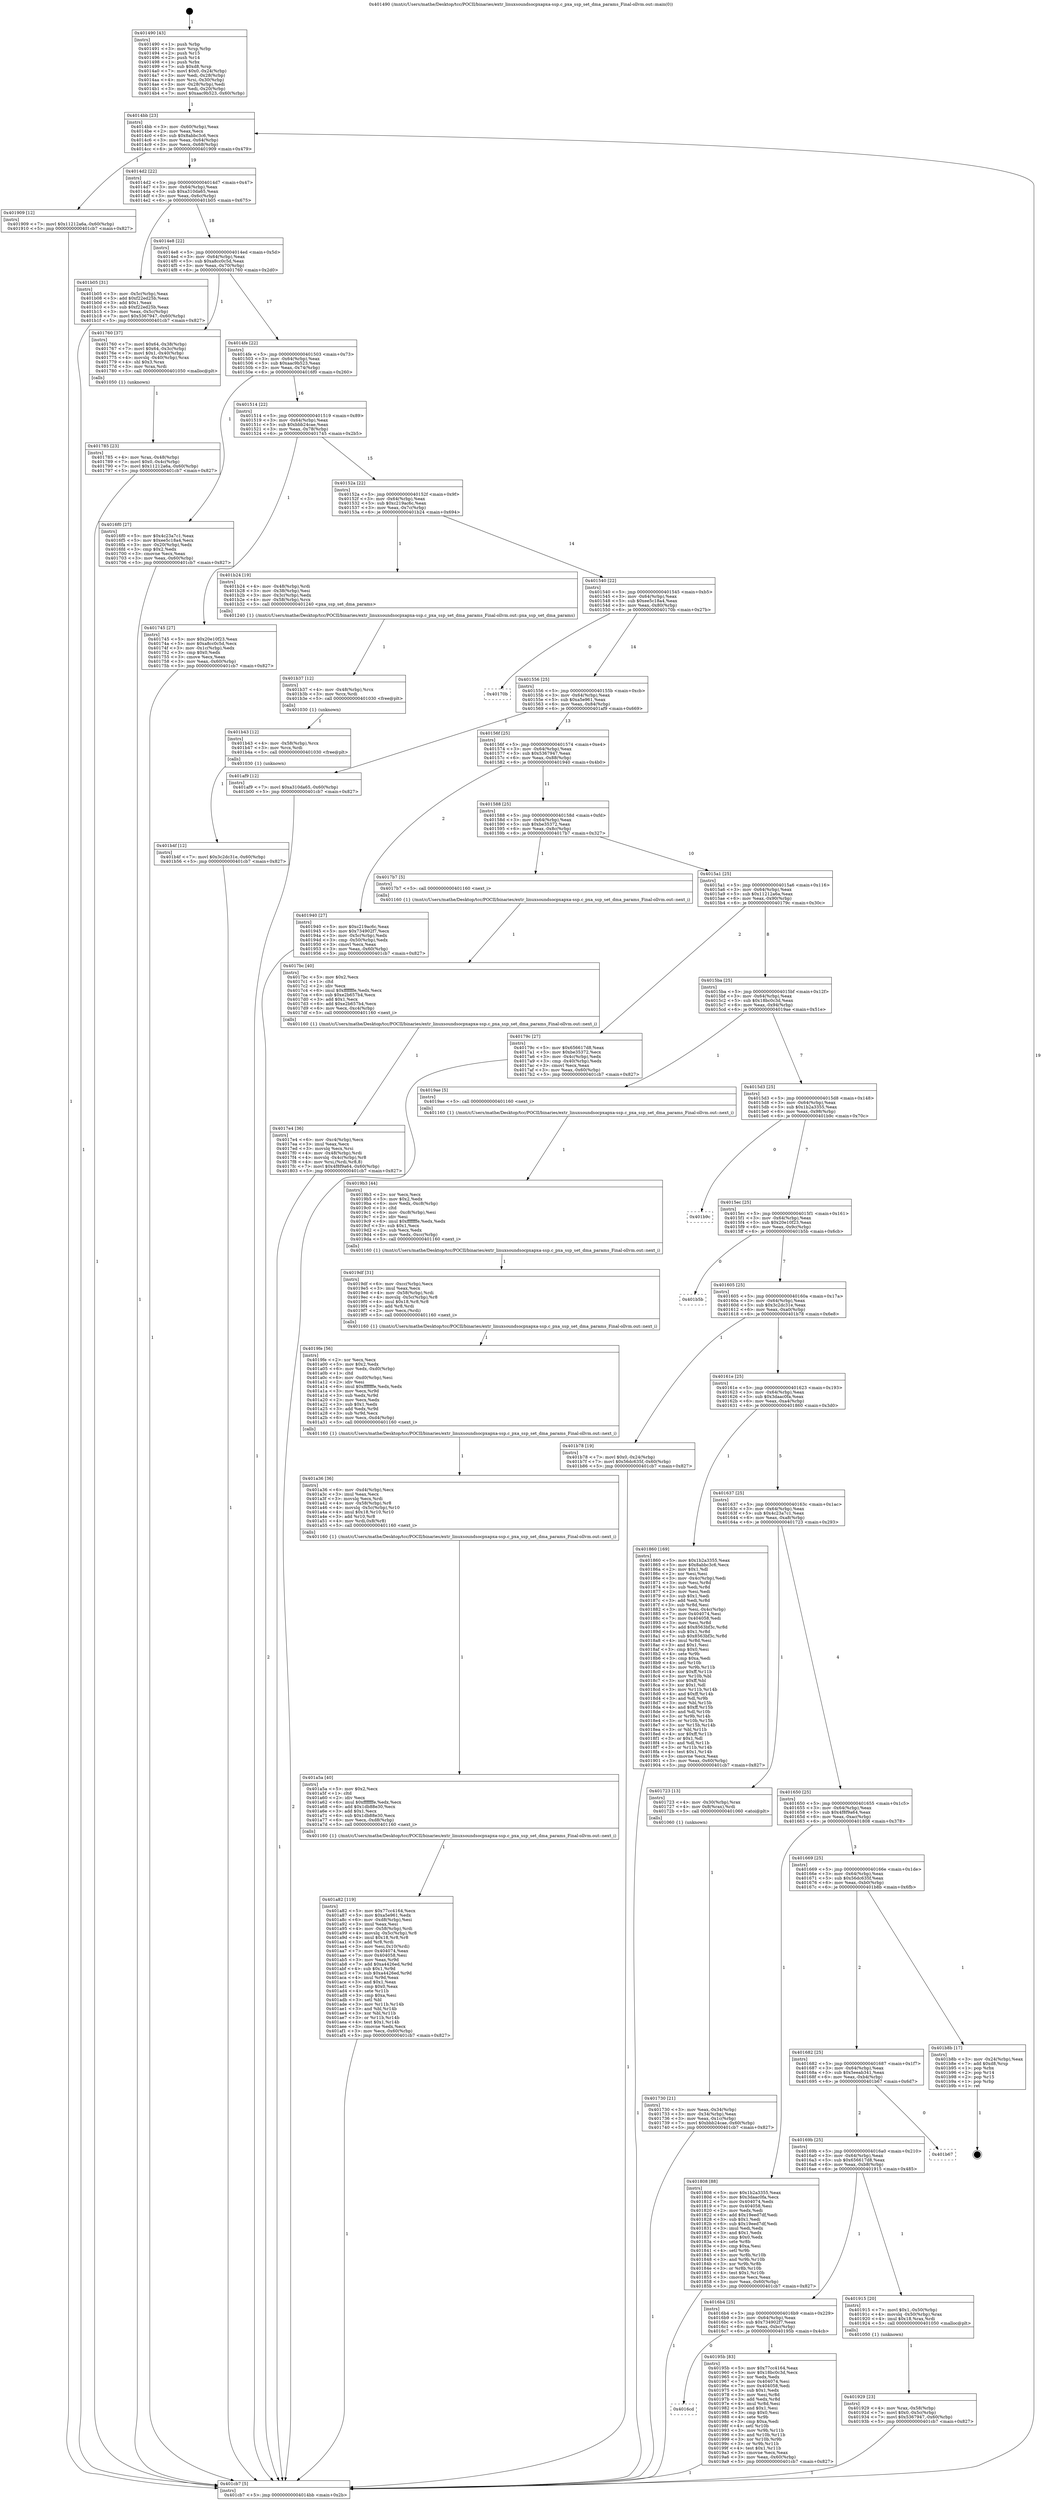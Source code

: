 digraph "0x401490" {
  label = "0x401490 (/mnt/c/Users/mathe/Desktop/tcc/POCII/binaries/extr_linuxsoundsocpxapxa-ssp.c_pxa_ssp_set_dma_params_Final-ollvm.out::main(0))"
  labelloc = "t"
  node[shape=record]

  Entry [label="",width=0.3,height=0.3,shape=circle,fillcolor=black,style=filled]
  "0x4014bb" [label="{
     0x4014bb [23]\l
     | [instrs]\l
     &nbsp;&nbsp;0x4014bb \<+3\>: mov -0x60(%rbp),%eax\l
     &nbsp;&nbsp;0x4014be \<+2\>: mov %eax,%ecx\l
     &nbsp;&nbsp;0x4014c0 \<+6\>: sub $0x8abbc3c6,%ecx\l
     &nbsp;&nbsp;0x4014c6 \<+3\>: mov %eax,-0x64(%rbp)\l
     &nbsp;&nbsp;0x4014c9 \<+3\>: mov %ecx,-0x68(%rbp)\l
     &nbsp;&nbsp;0x4014cc \<+6\>: je 0000000000401909 \<main+0x479\>\l
  }"]
  "0x401909" [label="{
     0x401909 [12]\l
     | [instrs]\l
     &nbsp;&nbsp;0x401909 \<+7\>: movl $0x11212a6a,-0x60(%rbp)\l
     &nbsp;&nbsp;0x401910 \<+5\>: jmp 0000000000401cb7 \<main+0x827\>\l
  }"]
  "0x4014d2" [label="{
     0x4014d2 [22]\l
     | [instrs]\l
     &nbsp;&nbsp;0x4014d2 \<+5\>: jmp 00000000004014d7 \<main+0x47\>\l
     &nbsp;&nbsp;0x4014d7 \<+3\>: mov -0x64(%rbp),%eax\l
     &nbsp;&nbsp;0x4014da \<+5\>: sub $0xa310da65,%eax\l
     &nbsp;&nbsp;0x4014df \<+3\>: mov %eax,-0x6c(%rbp)\l
     &nbsp;&nbsp;0x4014e2 \<+6\>: je 0000000000401b05 \<main+0x675\>\l
  }"]
  Exit [label="",width=0.3,height=0.3,shape=circle,fillcolor=black,style=filled,peripheries=2]
  "0x401b05" [label="{
     0x401b05 [31]\l
     | [instrs]\l
     &nbsp;&nbsp;0x401b05 \<+3\>: mov -0x5c(%rbp),%eax\l
     &nbsp;&nbsp;0x401b08 \<+5\>: add $0xf22ed25b,%eax\l
     &nbsp;&nbsp;0x401b0d \<+3\>: add $0x1,%eax\l
     &nbsp;&nbsp;0x401b10 \<+5\>: sub $0xf22ed25b,%eax\l
     &nbsp;&nbsp;0x401b15 \<+3\>: mov %eax,-0x5c(%rbp)\l
     &nbsp;&nbsp;0x401b18 \<+7\>: movl $0x5367947,-0x60(%rbp)\l
     &nbsp;&nbsp;0x401b1f \<+5\>: jmp 0000000000401cb7 \<main+0x827\>\l
  }"]
  "0x4014e8" [label="{
     0x4014e8 [22]\l
     | [instrs]\l
     &nbsp;&nbsp;0x4014e8 \<+5\>: jmp 00000000004014ed \<main+0x5d\>\l
     &nbsp;&nbsp;0x4014ed \<+3\>: mov -0x64(%rbp),%eax\l
     &nbsp;&nbsp;0x4014f0 \<+5\>: sub $0xa8cc0c5d,%eax\l
     &nbsp;&nbsp;0x4014f5 \<+3\>: mov %eax,-0x70(%rbp)\l
     &nbsp;&nbsp;0x4014f8 \<+6\>: je 0000000000401760 \<main+0x2d0\>\l
  }"]
  "0x401b4f" [label="{
     0x401b4f [12]\l
     | [instrs]\l
     &nbsp;&nbsp;0x401b4f \<+7\>: movl $0x3c2dc31e,-0x60(%rbp)\l
     &nbsp;&nbsp;0x401b56 \<+5\>: jmp 0000000000401cb7 \<main+0x827\>\l
  }"]
  "0x401760" [label="{
     0x401760 [37]\l
     | [instrs]\l
     &nbsp;&nbsp;0x401760 \<+7\>: movl $0x64,-0x38(%rbp)\l
     &nbsp;&nbsp;0x401767 \<+7\>: movl $0x64,-0x3c(%rbp)\l
     &nbsp;&nbsp;0x40176e \<+7\>: movl $0x1,-0x40(%rbp)\l
     &nbsp;&nbsp;0x401775 \<+4\>: movslq -0x40(%rbp),%rax\l
     &nbsp;&nbsp;0x401779 \<+4\>: shl $0x3,%rax\l
     &nbsp;&nbsp;0x40177d \<+3\>: mov %rax,%rdi\l
     &nbsp;&nbsp;0x401780 \<+5\>: call 0000000000401050 \<malloc@plt\>\l
     | [calls]\l
     &nbsp;&nbsp;0x401050 \{1\} (unknown)\l
  }"]
  "0x4014fe" [label="{
     0x4014fe [22]\l
     | [instrs]\l
     &nbsp;&nbsp;0x4014fe \<+5\>: jmp 0000000000401503 \<main+0x73\>\l
     &nbsp;&nbsp;0x401503 \<+3\>: mov -0x64(%rbp),%eax\l
     &nbsp;&nbsp;0x401506 \<+5\>: sub $0xaac9b523,%eax\l
     &nbsp;&nbsp;0x40150b \<+3\>: mov %eax,-0x74(%rbp)\l
     &nbsp;&nbsp;0x40150e \<+6\>: je 00000000004016f0 \<main+0x260\>\l
  }"]
  "0x401b43" [label="{
     0x401b43 [12]\l
     | [instrs]\l
     &nbsp;&nbsp;0x401b43 \<+4\>: mov -0x58(%rbp),%rcx\l
     &nbsp;&nbsp;0x401b47 \<+3\>: mov %rcx,%rdi\l
     &nbsp;&nbsp;0x401b4a \<+5\>: call 0000000000401030 \<free@plt\>\l
     | [calls]\l
     &nbsp;&nbsp;0x401030 \{1\} (unknown)\l
  }"]
  "0x4016f0" [label="{
     0x4016f0 [27]\l
     | [instrs]\l
     &nbsp;&nbsp;0x4016f0 \<+5\>: mov $0x4c23a7c1,%eax\l
     &nbsp;&nbsp;0x4016f5 \<+5\>: mov $0xee5c18a4,%ecx\l
     &nbsp;&nbsp;0x4016fa \<+3\>: mov -0x20(%rbp),%edx\l
     &nbsp;&nbsp;0x4016fd \<+3\>: cmp $0x2,%edx\l
     &nbsp;&nbsp;0x401700 \<+3\>: cmovne %ecx,%eax\l
     &nbsp;&nbsp;0x401703 \<+3\>: mov %eax,-0x60(%rbp)\l
     &nbsp;&nbsp;0x401706 \<+5\>: jmp 0000000000401cb7 \<main+0x827\>\l
  }"]
  "0x401514" [label="{
     0x401514 [22]\l
     | [instrs]\l
     &nbsp;&nbsp;0x401514 \<+5\>: jmp 0000000000401519 \<main+0x89\>\l
     &nbsp;&nbsp;0x401519 \<+3\>: mov -0x64(%rbp),%eax\l
     &nbsp;&nbsp;0x40151c \<+5\>: sub $0xbbb24cae,%eax\l
     &nbsp;&nbsp;0x401521 \<+3\>: mov %eax,-0x78(%rbp)\l
     &nbsp;&nbsp;0x401524 \<+6\>: je 0000000000401745 \<main+0x2b5\>\l
  }"]
  "0x401cb7" [label="{
     0x401cb7 [5]\l
     | [instrs]\l
     &nbsp;&nbsp;0x401cb7 \<+5\>: jmp 00000000004014bb \<main+0x2b\>\l
  }"]
  "0x401490" [label="{
     0x401490 [43]\l
     | [instrs]\l
     &nbsp;&nbsp;0x401490 \<+1\>: push %rbp\l
     &nbsp;&nbsp;0x401491 \<+3\>: mov %rsp,%rbp\l
     &nbsp;&nbsp;0x401494 \<+2\>: push %r15\l
     &nbsp;&nbsp;0x401496 \<+2\>: push %r14\l
     &nbsp;&nbsp;0x401498 \<+1\>: push %rbx\l
     &nbsp;&nbsp;0x401499 \<+7\>: sub $0xd8,%rsp\l
     &nbsp;&nbsp;0x4014a0 \<+7\>: movl $0x0,-0x24(%rbp)\l
     &nbsp;&nbsp;0x4014a7 \<+3\>: mov %edi,-0x28(%rbp)\l
     &nbsp;&nbsp;0x4014aa \<+4\>: mov %rsi,-0x30(%rbp)\l
     &nbsp;&nbsp;0x4014ae \<+3\>: mov -0x28(%rbp),%edi\l
     &nbsp;&nbsp;0x4014b1 \<+3\>: mov %edi,-0x20(%rbp)\l
     &nbsp;&nbsp;0x4014b4 \<+7\>: movl $0xaac9b523,-0x60(%rbp)\l
  }"]
  "0x401b37" [label="{
     0x401b37 [12]\l
     | [instrs]\l
     &nbsp;&nbsp;0x401b37 \<+4\>: mov -0x48(%rbp),%rcx\l
     &nbsp;&nbsp;0x401b3b \<+3\>: mov %rcx,%rdi\l
     &nbsp;&nbsp;0x401b3e \<+5\>: call 0000000000401030 \<free@plt\>\l
     | [calls]\l
     &nbsp;&nbsp;0x401030 \{1\} (unknown)\l
  }"]
  "0x401745" [label="{
     0x401745 [27]\l
     | [instrs]\l
     &nbsp;&nbsp;0x401745 \<+5\>: mov $0x20e10f23,%eax\l
     &nbsp;&nbsp;0x40174a \<+5\>: mov $0xa8cc0c5d,%ecx\l
     &nbsp;&nbsp;0x40174f \<+3\>: mov -0x1c(%rbp),%edx\l
     &nbsp;&nbsp;0x401752 \<+3\>: cmp $0x0,%edx\l
     &nbsp;&nbsp;0x401755 \<+3\>: cmove %ecx,%eax\l
     &nbsp;&nbsp;0x401758 \<+3\>: mov %eax,-0x60(%rbp)\l
     &nbsp;&nbsp;0x40175b \<+5\>: jmp 0000000000401cb7 \<main+0x827\>\l
  }"]
  "0x40152a" [label="{
     0x40152a [22]\l
     | [instrs]\l
     &nbsp;&nbsp;0x40152a \<+5\>: jmp 000000000040152f \<main+0x9f\>\l
     &nbsp;&nbsp;0x40152f \<+3\>: mov -0x64(%rbp),%eax\l
     &nbsp;&nbsp;0x401532 \<+5\>: sub $0xc219ac6c,%eax\l
     &nbsp;&nbsp;0x401537 \<+3\>: mov %eax,-0x7c(%rbp)\l
     &nbsp;&nbsp;0x40153a \<+6\>: je 0000000000401b24 \<main+0x694\>\l
  }"]
  "0x401a82" [label="{
     0x401a82 [119]\l
     | [instrs]\l
     &nbsp;&nbsp;0x401a82 \<+5\>: mov $0x77cc4164,%ecx\l
     &nbsp;&nbsp;0x401a87 \<+5\>: mov $0xa5e961,%edx\l
     &nbsp;&nbsp;0x401a8c \<+6\>: mov -0xd8(%rbp),%esi\l
     &nbsp;&nbsp;0x401a92 \<+3\>: imul %eax,%esi\l
     &nbsp;&nbsp;0x401a95 \<+4\>: mov -0x58(%rbp),%rdi\l
     &nbsp;&nbsp;0x401a99 \<+4\>: movslq -0x5c(%rbp),%r8\l
     &nbsp;&nbsp;0x401a9d \<+4\>: imul $0x18,%r8,%r8\l
     &nbsp;&nbsp;0x401aa1 \<+3\>: add %r8,%rdi\l
     &nbsp;&nbsp;0x401aa4 \<+3\>: mov %esi,0x10(%rdi)\l
     &nbsp;&nbsp;0x401aa7 \<+7\>: mov 0x404074,%eax\l
     &nbsp;&nbsp;0x401aae \<+7\>: mov 0x404058,%esi\l
     &nbsp;&nbsp;0x401ab5 \<+3\>: mov %eax,%r9d\l
     &nbsp;&nbsp;0x401ab8 \<+7\>: add $0xa4426ed,%r9d\l
     &nbsp;&nbsp;0x401abf \<+4\>: sub $0x1,%r9d\l
     &nbsp;&nbsp;0x401ac3 \<+7\>: sub $0xa4426ed,%r9d\l
     &nbsp;&nbsp;0x401aca \<+4\>: imul %r9d,%eax\l
     &nbsp;&nbsp;0x401ace \<+3\>: and $0x1,%eax\l
     &nbsp;&nbsp;0x401ad1 \<+3\>: cmp $0x0,%eax\l
     &nbsp;&nbsp;0x401ad4 \<+4\>: sete %r11b\l
     &nbsp;&nbsp;0x401ad8 \<+3\>: cmp $0xa,%esi\l
     &nbsp;&nbsp;0x401adb \<+3\>: setl %bl\l
     &nbsp;&nbsp;0x401ade \<+3\>: mov %r11b,%r14b\l
     &nbsp;&nbsp;0x401ae1 \<+3\>: and %bl,%r14b\l
     &nbsp;&nbsp;0x401ae4 \<+3\>: xor %bl,%r11b\l
     &nbsp;&nbsp;0x401ae7 \<+3\>: or %r11b,%r14b\l
     &nbsp;&nbsp;0x401aea \<+4\>: test $0x1,%r14b\l
     &nbsp;&nbsp;0x401aee \<+3\>: cmovne %edx,%ecx\l
     &nbsp;&nbsp;0x401af1 \<+3\>: mov %ecx,-0x60(%rbp)\l
     &nbsp;&nbsp;0x401af4 \<+5\>: jmp 0000000000401cb7 \<main+0x827\>\l
  }"]
  "0x401b24" [label="{
     0x401b24 [19]\l
     | [instrs]\l
     &nbsp;&nbsp;0x401b24 \<+4\>: mov -0x48(%rbp),%rdi\l
     &nbsp;&nbsp;0x401b28 \<+3\>: mov -0x38(%rbp),%esi\l
     &nbsp;&nbsp;0x401b2b \<+3\>: mov -0x3c(%rbp),%edx\l
     &nbsp;&nbsp;0x401b2e \<+4\>: mov -0x58(%rbp),%rcx\l
     &nbsp;&nbsp;0x401b32 \<+5\>: call 0000000000401240 \<pxa_ssp_set_dma_params\>\l
     | [calls]\l
     &nbsp;&nbsp;0x401240 \{1\} (/mnt/c/Users/mathe/Desktop/tcc/POCII/binaries/extr_linuxsoundsocpxapxa-ssp.c_pxa_ssp_set_dma_params_Final-ollvm.out::pxa_ssp_set_dma_params)\l
  }"]
  "0x401540" [label="{
     0x401540 [22]\l
     | [instrs]\l
     &nbsp;&nbsp;0x401540 \<+5\>: jmp 0000000000401545 \<main+0xb5\>\l
     &nbsp;&nbsp;0x401545 \<+3\>: mov -0x64(%rbp),%eax\l
     &nbsp;&nbsp;0x401548 \<+5\>: sub $0xee5c18a4,%eax\l
     &nbsp;&nbsp;0x40154d \<+3\>: mov %eax,-0x80(%rbp)\l
     &nbsp;&nbsp;0x401550 \<+6\>: je 000000000040170b \<main+0x27b\>\l
  }"]
  "0x401a5a" [label="{
     0x401a5a [40]\l
     | [instrs]\l
     &nbsp;&nbsp;0x401a5a \<+5\>: mov $0x2,%ecx\l
     &nbsp;&nbsp;0x401a5f \<+1\>: cltd\l
     &nbsp;&nbsp;0x401a60 \<+2\>: idiv %ecx\l
     &nbsp;&nbsp;0x401a62 \<+6\>: imul $0xfffffffe,%edx,%ecx\l
     &nbsp;&nbsp;0x401a68 \<+6\>: add $0x1db88e30,%ecx\l
     &nbsp;&nbsp;0x401a6e \<+3\>: add $0x1,%ecx\l
     &nbsp;&nbsp;0x401a71 \<+6\>: sub $0x1db88e30,%ecx\l
     &nbsp;&nbsp;0x401a77 \<+6\>: mov %ecx,-0xd8(%rbp)\l
     &nbsp;&nbsp;0x401a7d \<+5\>: call 0000000000401160 \<next_i\>\l
     | [calls]\l
     &nbsp;&nbsp;0x401160 \{1\} (/mnt/c/Users/mathe/Desktop/tcc/POCII/binaries/extr_linuxsoundsocpxapxa-ssp.c_pxa_ssp_set_dma_params_Final-ollvm.out::next_i)\l
  }"]
  "0x40170b" [label="{
     0x40170b\l
  }", style=dashed]
  "0x401556" [label="{
     0x401556 [25]\l
     | [instrs]\l
     &nbsp;&nbsp;0x401556 \<+5\>: jmp 000000000040155b \<main+0xcb\>\l
     &nbsp;&nbsp;0x40155b \<+3\>: mov -0x64(%rbp),%eax\l
     &nbsp;&nbsp;0x40155e \<+5\>: sub $0xa5e961,%eax\l
     &nbsp;&nbsp;0x401563 \<+6\>: mov %eax,-0x84(%rbp)\l
     &nbsp;&nbsp;0x401569 \<+6\>: je 0000000000401af9 \<main+0x669\>\l
  }"]
  "0x401a36" [label="{
     0x401a36 [36]\l
     | [instrs]\l
     &nbsp;&nbsp;0x401a36 \<+6\>: mov -0xd4(%rbp),%ecx\l
     &nbsp;&nbsp;0x401a3c \<+3\>: imul %eax,%ecx\l
     &nbsp;&nbsp;0x401a3f \<+3\>: movslq %ecx,%rdi\l
     &nbsp;&nbsp;0x401a42 \<+4\>: mov -0x58(%rbp),%r8\l
     &nbsp;&nbsp;0x401a46 \<+4\>: movslq -0x5c(%rbp),%r10\l
     &nbsp;&nbsp;0x401a4a \<+4\>: imul $0x18,%r10,%r10\l
     &nbsp;&nbsp;0x401a4e \<+3\>: add %r10,%r8\l
     &nbsp;&nbsp;0x401a51 \<+4\>: mov %rdi,0x8(%r8)\l
     &nbsp;&nbsp;0x401a55 \<+5\>: call 0000000000401160 \<next_i\>\l
     | [calls]\l
     &nbsp;&nbsp;0x401160 \{1\} (/mnt/c/Users/mathe/Desktop/tcc/POCII/binaries/extr_linuxsoundsocpxapxa-ssp.c_pxa_ssp_set_dma_params_Final-ollvm.out::next_i)\l
  }"]
  "0x401af9" [label="{
     0x401af9 [12]\l
     | [instrs]\l
     &nbsp;&nbsp;0x401af9 \<+7\>: movl $0xa310da65,-0x60(%rbp)\l
     &nbsp;&nbsp;0x401b00 \<+5\>: jmp 0000000000401cb7 \<main+0x827\>\l
  }"]
  "0x40156f" [label="{
     0x40156f [25]\l
     | [instrs]\l
     &nbsp;&nbsp;0x40156f \<+5\>: jmp 0000000000401574 \<main+0xe4\>\l
     &nbsp;&nbsp;0x401574 \<+3\>: mov -0x64(%rbp),%eax\l
     &nbsp;&nbsp;0x401577 \<+5\>: sub $0x5367947,%eax\l
     &nbsp;&nbsp;0x40157c \<+6\>: mov %eax,-0x88(%rbp)\l
     &nbsp;&nbsp;0x401582 \<+6\>: je 0000000000401940 \<main+0x4b0\>\l
  }"]
  "0x4019fe" [label="{
     0x4019fe [56]\l
     | [instrs]\l
     &nbsp;&nbsp;0x4019fe \<+2\>: xor %ecx,%ecx\l
     &nbsp;&nbsp;0x401a00 \<+5\>: mov $0x2,%edx\l
     &nbsp;&nbsp;0x401a05 \<+6\>: mov %edx,-0xd0(%rbp)\l
     &nbsp;&nbsp;0x401a0b \<+1\>: cltd\l
     &nbsp;&nbsp;0x401a0c \<+6\>: mov -0xd0(%rbp),%esi\l
     &nbsp;&nbsp;0x401a12 \<+2\>: idiv %esi\l
     &nbsp;&nbsp;0x401a14 \<+6\>: imul $0xfffffffe,%edx,%edx\l
     &nbsp;&nbsp;0x401a1a \<+3\>: mov %ecx,%r9d\l
     &nbsp;&nbsp;0x401a1d \<+3\>: sub %edx,%r9d\l
     &nbsp;&nbsp;0x401a20 \<+2\>: mov %ecx,%edx\l
     &nbsp;&nbsp;0x401a22 \<+3\>: sub $0x1,%edx\l
     &nbsp;&nbsp;0x401a25 \<+3\>: add %edx,%r9d\l
     &nbsp;&nbsp;0x401a28 \<+3\>: sub %r9d,%ecx\l
     &nbsp;&nbsp;0x401a2b \<+6\>: mov %ecx,-0xd4(%rbp)\l
     &nbsp;&nbsp;0x401a31 \<+5\>: call 0000000000401160 \<next_i\>\l
     | [calls]\l
     &nbsp;&nbsp;0x401160 \{1\} (/mnt/c/Users/mathe/Desktop/tcc/POCII/binaries/extr_linuxsoundsocpxapxa-ssp.c_pxa_ssp_set_dma_params_Final-ollvm.out::next_i)\l
  }"]
  "0x401940" [label="{
     0x401940 [27]\l
     | [instrs]\l
     &nbsp;&nbsp;0x401940 \<+5\>: mov $0xc219ac6c,%eax\l
     &nbsp;&nbsp;0x401945 \<+5\>: mov $0x734902f7,%ecx\l
     &nbsp;&nbsp;0x40194a \<+3\>: mov -0x5c(%rbp),%edx\l
     &nbsp;&nbsp;0x40194d \<+3\>: cmp -0x50(%rbp),%edx\l
     &nbsp;&nbsp;0x401950 \<+3\>: cmovl %ecx,%eax\l
     &nbsp;&nbsp;0x401953 \<+3\>: mov %eax,-0x60(%rbp)\l
     &nbsp;&nbsp;0x401956 \<+5\>: jmp 0000000000401cb7 \<main+0x827\>\l
  }"]
  "0x401588" [label="{
     0x401588 [25]\l
     | [instrs]\l
     &nbsp;&nbsp;0x401588 \<+5\>: jmp 000000000040158d \<main+0xfd\>\l
     &nbsp;&nbsp;0x40158d \<+3\>: mov -0x64(%rbp),%eax\l
     &nbsp;&nbsp;0x401590 \<+5\>: sub $0xbe35372,%eax\l
     &nbsp;&nbsp;0x401595 \<+6\>: mov %eax,-0x8c(%rbp)\l
     &nbsp;&nbsp;0x40159b \<+6\>: je 00000000004017b7 \<main+0x327\>\l
  }"]
  "0x4019df" [label="{
     0x4019df [31]\l
     | [instrs]\l
     &nbsp;&nbsp;0x4019df \<+6\>: mov -0xcc(%rbp),%ecx\l
     &nbsp;&nbsp;0x4019e5 \<+3\>: imul %eax,%ecx\l
     &nbsp;&nbsp;0x4019e8 \<+4\>: mov -0x58(%rbp),%rdi\l
     &nbsp;&nbsp;0x4019ec \<+4\>: movslq -0x5c(%rbp),%r8\l
     &nbsp;&nbsp;0x4019f0 \<+4\>: imul $0x18,%r8,%r8\l
     &nbsp;&nbsp;0x4019f4 \<+3\>: add %r8,%rdi\l
     &nbsp;&nbsp;0x4019f7 \<+2\>: mov %ecx,(%rdi)\l
     &nbsp;&nbsp;0x4019f9 \<+5\>: call 0000000000401160 \<next_i\>\l
     | [calls]\l
     &nbsp;&nbsp;0x401160 \{1\} (/mnt/c/Users/mathe/Desktop/tcc/POCII/binaries/extr_linuxsoundsocpxapxa-ssp.c_pxa_ssp_set_dma_params_Final-ollvm.out::next_i)\l
  }"]
  "0x4017b7" [label="{
     0x4017b7 [5]\l
     | [instrs]\l
     &nbsp;&nbsp;0x4017b7 \<+5\>: call 0000000000401160 \<next_i\>\l
     | [calls]\l
     &nbsp;&nbsp;0x401160 \{1\} (/mnt/c/Users/mathe/Desktop/tcc/POCII/binaries/extr_linuxsoundsocpxapxa-ssp.c_pxa_ssp_set_dma_params_Final-ollvm.out::next_i)\l
  }"]
  "0x4015a1" [label="{
     0x4015a1 [25]\l
     | [instrs]\l
     &nbsp;&nbsp;0x4015a1 \<+5\>: jmp 00000000004015a6 \<main+0x116\>\l
     &nbsp;&nbsp;0x4015a6 \<+3\>: mov -0x64(%rbp),%eax\l
     &nbsp;&nbsp;0x4015a9 \<+5\>: sub $0x11212a6a,%eax\l
     &nbsp;&nbsp;0x4015ae \<+6\>: mov %eax,-0x90(%rbp)\l
     &nbsp;&nbsp;0x4015b4 \<+6\>: je 000000000040179c \<main+0x30c\>\l
  }"]
  "0x4019b3" [label="{
     0x4019b3 [44]\l
     | [instrs]\l
     &nbsp;&nbsp;0x4019b3 \<+2\>: xor %ecx,%ecx\l
     &nbsp;&nbsp;0x4019b5 \<+5\>: mov $0x2,%edx\l
     &nbsp;&nbsp;0x4019ba \<+6\>: mov %edx,-0xc8(%rbp)\l
     &nbsp;&nbsp;0x4019c0 \<+1\>: cltd\l
     &nbsp;&nbsp;0x4019c1 \<+6\>: mov -0xc8(%rbp),%esi\l
     &nbsp;&nbsp;0x4019c7 \<+2\>: idiv %esi\l
     &nbsp;&nbsp;0x4019c9 \<+6\>: imul $0xfffffffe,%edx,%edx\l
     &nbsp;&nbsp;0x4019cf \<+3\>: sub $0x1,%ecx\l
     &nbsp;&nbsp;0x4019d2 \<+2\>: sub %ecx,%edx\l
     &nbsp;&nbsp;0x4019d4 \<+6\>: mov %edx,-0xcc(%rbp)\l
     &nbsp;&nbsp;0x4019da \<+5\>: call 0000000000401160 \<next_i\>\l
     | [calls]\l
     &nbsp;&nbsp;0x401160 \{1\} (/mnt/c/Users/mathe/Desktop/tcc/POCII/binaries/extr_linuxsoundsocpxapxa-ssp.c_pxa_ssp_set_dma_params_Final-ollvm.out::next_i)\l
  }"]
  "0x40179c" [label="{
     0x40179c [27]\l
     | [instrs]\l
     &nbsp;&nbsp;0x40179c \<+5\>: mov $0x656617d8,%eax\l
     &nbsp;&nbsp;0x4017a1 \<+5\>: mov $0xbe35372,%ecx\l
     &nbsp;&nbsp;0x4017a6 \<+3\>: mov -0x4c(%rbp),%edx\l
     &nbsp;&nbsp;0x4017a9 \<+3\>: cmp -0x40(%rbp),%edx\l
     &nbsp;&nbsp;0x4017ac \<+3\>: cmovl %ecx,%eax\l
     &nbsp;&nbsp;0x4017af \<+3\>: mov %eax,-0x60(%rbp)\l
     &nbsp;&nbsp;0x4017b2 \<+5\>: jmp 0000000000401cb7 \<main+0x827\>\l
  }"]
  "0x4015ba" [label="{
     0x4015ba [25]\l
     | [instrs]\l
     &nbsp;&nbsp;0x4015ba \<+5\>: jmp 00000000004015bf \<main+0x12f\>\l
     &nbsp;&nbsp;0x4015bf \<+3\>: mov -0x64(%rbp),%eax\l
     &nbsp;&nbsp;0x4015c2 \<+5\>: sub $0x18bc0c3d,%eax\l
     &nbsp;&nbsp;0x4015c7 \<+6\>: mov %eax,-0x94(%rbp)\l
     &nbsp;&nbsp;0x4015cd \<+6\>: je 00000000004019ae \<main+0x51e\>\l
  }"]
  "0x4016cd" [label="{
     0x4016cd\l
  }", style=dashed]
  "0x4019ae" [label="{
     0x4019ae [5]\l
     | [instrs]\l
     &nbsp;&nbsp;0x4019ae \<+5\>: call 0000000000401160 \<next_i\>\l
     | [calls]\l
     &nbsp;&nbsp;0x401160 \{1\} (/mnt/c/Users/mathe/Desktop/tcc/POCII/binaries/extr_linuxsoundsocpxapxa-ssp.c_pxa_ssp_set_dma_params_Final-ollvm.out::next_i)\l
  }"]
  "0x4015d3" [label="{
     0x4015d3 [25]\l
     | [instrs]\l
     &nbsp;&nbsp;0x4015d3 \<+5\>: jmp 00000000004015d8 \<main+0x148\>\l
     &nbsp;&nbsp;0x4015d8 \<+3\>: mov -0x64(%rbp),%eax\l
     &nbsp;&nbsp;0x4015db \<+5\>: sub $0x1b2a3355,%eax\l
     &nbsp;&nbsp;0x4015e0 \<+6\>: mov %eax,-0x98(%rbp)\l
     &nbsp;&nbsp;0x4015e6 \<+6\>: je 0000000000401b9c \<main+0x70c\>\l
  }"]
  "0x40195b" [label="{
     0x40195b [83]\l
     | [instrs]\l
     &nbsp;&nbsp;0x40195b \<+5\>: mov $0x77cc4164,%eax\l
     &nbsp;&nbsp;0x401960 \<+5\>: mov $0x18bc0c3d,%ecx\l
     &nbsp;&nbsp;0x401965 \<+2\>: xor %edx,%edx\l
     &nbsp;&nbsp;0x401967 \<+7\>: mov 0x404074,%esi\l
     &nbsp;&nbsp;0x40196e \<+7\>: mov 0x404058,%edi\l
     &nbsp;&nbsp;0x401975 \<+3\>: sub $0x1,%edx\l
     &nbsp;&nbsp;0x401978 \<+3\>: mov %esi,%r8d\l
     &nbsp;&nbsp;0x40197b \<+3\>: add %edx,%r8d\l
     &nbsp;&nbsp;0x40197e \<+4\>: imul %r8d,%esi\l
     &nbsp;&nbsp;0x401982 \<+3\>: and $0x1,%esi\l
     &nbsp;&nbsp;0x401985 \<+3\>: cmp $0x0,%esi\l
     &nbsp;&nbsp;0x401988 \<+4\>: sete %r9b\l
     &nbsp;&nbsp;0x40198c \<+3\>: cmp $0xa,%edi\l
     &nbsp;&nbsp;0x40198f \<+4\>: setl %r10b\l
     &nbsp;&nbsp;0x401993 \<+3\>: mov %r9b,%r11b\l
     &nbsp;&nbsp;0x401996 \<+3\>: and %r10b,%r11b\l
     &nbsp;&nbsp;0x401999 \<+3\>: xor %r10b,%r9b\l
     &nbsp;&nbsp;0x40199c \<+3\>: or %r9b,%r11b\l
     &nbsp;&nbsp;0x40199f \<+4\>: test $0x1,%r11b\l
     &nbsp;&nbsp;0x4019a3 \<+3\>: cmovne %ecx,%eax\l
     &nbsp;&nbsp;0x4019a6 \<+3\>: mov %eax,-0x60(%rbp)\l
     &nbsp;&nbsp;0x4019a9 \<+5\>: jmp 0000000000401cb7 \<main+0x827\>\l
  }"]
  "0x401b9c" [label="{
     0x401b9c\l
  }", style=dashed]
  "0x4015ec" [label="{
     0x4015ec [25]\l
     | [instrs]\l
     &nbsp;&nbsp;0x4015ec \<+5\>: jmp 00000000004015f1 \<main+0x161\>\l
     &nbsp;&nbsp;0x4015f1 \<+3\>: mov -0x64(%rbp),%eax\l
     &nbsp;&nbsp;0x4015f4 \<+5\>: sub $0x20e10f23,%eax\l
     &nbsp;&nbsp;0x4015f9 \<+6\>: mov %eax,-0x9c(%rbp)\l
     &nbsp;&nbsp;0x4015ff \<+6\>: je 0000000000401b5b \<main+0x6cb\>\l
  }"]
  "0x401929" [label="{
     0x401929 [23]\l
     | [instrs]\l
     &nbsp;&nbsp;0x401929 \<+4\>: mov %rax,-0x58(%rbp)\l
     &nbsp;&nbsp;0x40192d \<+7\>: movl $0x0,-0x5c(%rbp)\l
     &nbsp;&nbsp;0x401934 \<+7\>: movl $0x5367947,-0x60(%rbp)\l
     &nbsp;&nbsp;0x40193b \<+5\>: jmp 0000000000401cb7 \<main+0x827\>\l
  }"]
  "0x401b5b" [label="{
     0x401b5b\l
  }", style=dashed]
  "0x401605" [label="{
     0x401605 [25]\l
     | [instrs]\l
     &nbsp;&nbsp;0x401605 \<+5\>: jmp 000000000040160a \<main+0x17a\>\l
     &nbsp;&nbsp;0x40160a \<+3\>: mov -0x64(%rbp),%eax\l
     &nbsp;&nbsp;0x40160d \<+5\>: sub $0x3c2dc31e,%eax\l
     &nbsp;&nbsp;0x401612 \<+6\>: mov %eax,-0xa0(%rbp)\l
     &nbsp;&nbsp;0x401618 \<+6\>: je 0000000000401b78 \<main+0x6e8\>\l
  }"]
  "0x4016b4" [label="{
     0x4016b4 [25]\l
     | [instrs]\l
     &nbsp;&nbsp;0x4016b4 \<+5\>: jmp 00000000004016b9 \<main+0x229\>\l
     &nbsp;&nbsp;0x4016b9 \<+3\>: mov -0x64(%rbp),%eax\l
     &nbsp;&nbsp;0x4016bc \<+5\>: sub $0x734902f7,%eax\l
     &nbsp;&nbsp;0x4016c1 \<+6\>: mov %eax,-0xbc(%rbp)\l
     &nbsp;&nbsp;0x4016c7 \<+6\>: je 000000000040195b \<main+0x4cb\>\l
  }"]
  "0x401b78" [label="{
     0x401b78 [19]\l
     | [instrs]\l
     &nbsp;&nbsp;0x401b78 \<+7\>: movl $0x0,-0x24(%rbp)\l
     &nbsp;&nbsp;0x401b7f \<+7\>: movl $0x56dc635f,-0x60(%rbp)\l
     &nbsp;&nbsp;0x401b86 \<+5\>: jmp 0000000000401cb7 \<main+0x827\>\l
  }"]
  "0x40161e" [label="{
     0x40161e [25]\l
     | [instrs]\l
     &nbsp;&nbsp;0x40161e \<+5\>: jmp 0000000000401623 \<main+0x193\>\l
     &nbsp;&nbsp;0x401623 \<+3\>: mov -0x64(%rbp),%eax\l
     &nbsp;&nbsp;0x401626 \<+5\>: sub $0x3daac0fa,%eax\l
     &nbsp;&nbsp;0x40162b \<+6\>: mov %eax,-0xa4(%rbp)\l
     &nbsp;&nbsp;0x401631 \<+6\>: je 0000000000401860 \<main+0x3d0\>\l
  }"]
  "0x401915" [label="{
     0x401915 [20]\l
     | [instrs]\l
     &nbsp;&nbsp;0x401915 \<+7\>: movl $0x1,-0x50(%rbp)\l
     &nbsp;&nbsp;0x40191c \<+4\>: movslq -0x50(%rbp),%rax\l
     &nbsp;&nbsp;0x401920 \<+4\>: imul $0x18,%rax,%rdi\l
     &nbsp;&nbsp;0x401924 \<+5\>: call 0000000000401050 \<malloc@plt\>\l
     | [calls]\l
     &nbsp;&nbsp;0x401050 \{1\} (unknown)\l
  }"]
  "0x401860" [label="{
     0x401860 [169]\l
     | [instrs]\l
     &nbsp;&nbsp;0x401860 \<+5\>: mov $0x1b2a3355,%eax\l
     &nbsp;&nbsp;0x401865 \<+5\>: mov $0x8abbc3c6,%ecx\l
     &nbsp;&nbsp;0x40186a \<+2\>: mov $0x1,%dl\l
     &nbsp;&nbsp;0x40186c \<+2\>: xor %esi,%esi\l
     &nbsp;&nbsp;0x40186e \<+3\>: mov -0x4c(%rbp),%edi\l
     &nbsp;&nbsp;0x401871 \<+3\>: mov %esi,%r8d\l
     &nbsp;&nbsp;0x401874 \<+3\>: sub %edi,%r8d\l
     &nbsp;&nbsp;0x401877 \<+2\>: mov %esi,%edi\l
     &nbsp;&nbsp;0x401879 \<+3\>: sub $0x1,%edi\l
     &nbsp;&nbsp;0x40187c \<+3\>: add %edi,%r8d\l
     &nbsp;&nbsp;0x40187f \<+3\>: sub %r8d,%esi\l
     &nbsp;&nbsp;0x401882 \<+3\>: mov %esi,-0x4c(%rbp)\l
     &nbsp;&nbsp;0x401885 \<+7\>: mov 0x404074,%esi\l
     &nbsp;&nbsp;0x40188c \<+7\>: mov 0x404058,%edi\l
     &nbsp;&nbsp;0x401893 \<+3\>: mov %esi,%r8d\l
     &nbsp;&nbsp;0x401896 \<+7\>: add $0x8563bf3c,%r8d\l
     &nbsp;&nbsp;0x40189d \<+4\>: sub $0x1,%r8d\l
     &nbsp;&nbsp;0x4018a1 \<+7\>: sub $0x8563bf3c,%r8d\l
     &nbsp;&nbsp;0x4018a8 \<+4\>: imul %r8d,%esi\l
     &nbsp;&nbsp;0x4018ac \<+3\>: and $0x1,%esi\l
     &nbsp;&nbsp;0x4018af \<+3\>: cmp $0x0,%esi\l
     &nbsp;&nbsp;0x4018b2 \<+4\>: sete %r9b\l
     &nbsp;&nbsp;0x4018b6 \<+3\>: cmp $0xa,%edi\l
     &nbsp;&nbsp;0x4018b9 \<+4\>: setl %r10b\l
     &nbsp;&nbsp;0x4018bd \<+3\>: mov %r9b,%r11b\l
     &nbsp;&nbsp;0x4018c0 \<+4\>: xor $0xff,%r11b\l
     &nbsp;&nbsp;0x4018c4 \<+3\>: mov %r10b,%bl\l
     &nbsp;&nbsp;0x4018c7 \<+3\>: xor $0xff,%bl\l
     &nbsp;&nbsp;0x4018ca \<+3\>: xor $0x1,%dl\l
     &nbsp;&nbsp;0x4018cd \<+3\>: mov %r11b,%r14b\l
     &nbsp;&nbsp;0x4018d0 \<+4\>: and $0xff,%r14b\l
     &nbsp;&nbsp;0x4018d4 \<+3\>: and %dl,%r9b\l
     &nbsp;&nbsp;0x4018d7 \<+3\>: mov %bl,%r15b\l
     &nbsp;&nbsp;0x4018da \<+4\>: and $0xff,%r15b\l
     &nbsp;&nbsp;0x4018de \<+3\>: and %dl,%r10b\l
     &nbsp;&nbsp;0x4018e1 \<+3\>: or %r9b,%r14b\l
     &nbsp;&nbsp;0x4018e4 \<+3\>: or %r10b,%r15b\l
     &nbsp;&nbsp;0x4018e7 \<+3\>: xor %r15b,%r14b\l
     &nbsp;&nbsp;0x4018ea \<+3\>: or %bl,%r11b\l
     &nbsp;&nbsp;0x4018ed \<+4\>: xor $0xff,%r11b\l
     &nbsp;&nbsp;0x4018f1 \<+3\>: or $0x1,%dl\l
     &nbsp;&nbsp;0x4018f4 \<+3\>: and %dl,%r11b\l
     &nbsp;&nbsp;0x4018f7 \<+3\>: or %r11b,%r14b\l
     &nbsp;&nbsp;0x4018fa \<+4\>: test $0x1,%r14b\l
     &nbsp;&nbsp;0x4018fe \<+3\>: cmovne %ecx,%eax\l
     &nbsp;&nbsp;0x401901 \<+3\>: mov %eax,-0x60(%rbp)\l
     &nbsp;&nbsp;0x401904 \<+5\>: jmp 0000000000401cb7 \<main+0x827\>\l
  }"]
  "0x401637" [label="{
     0x401637 [25]\l
     | [instrs]\l
     &nbsp;&nbsp;0x401637 \<+5\>: jmp 000000000040163c \<main+0x1ac\>\l
     &nbsp;&nbsp;0x40163c \<+3\>: mov -0x64(%rbp),%eax\l
     &nbsp;&nbsp;0x40163f \<+5\>: sub $0x4c23a7c1,%eax\l
     &nbsp;&nbsp;0x401644 \<+6\>: mov %eax,-0xa8(%rbp)\l
     &nbsp;&nbsp;0x40164a \<+6\>: je 0000000000401723 \<main+0x293\>\l
  }"]
  "0x40169b" [label="{
     0x40169b [25]\l
     | [instrs]\l
     &nbsp;&nbsp;0x40169b \<+5\>: jmp 00000000004016a0 \<main+0x210\>\l
     &nbsp;&nbsp;0x4016a0 \<+3\>: mov -0x64(%rbp),%eax\l
     &nbsp;&nbsp;0x4016a3 \<+5\>: sub $0x656617d8,%eax\l
     &nbsp;&nbsp;0x4016a8 \<+6\>: mov %eax,-0xb8(%rbp)\l
     &nbsp;&nbsp;0x4016ae \<+6\>: je 0000000000401915 \<main+0x485\>\l
  }"]
  "0x401723" [label="{
     0x401723 [13]\l
     | [instrs]\l
     &nbsp;&nbsp;0x401723 \<+4\>: mov -0x30(%rbp),%rax\l
     &nbsp;&nbsp;0x401727 \<+4\>: mov 0x8(%rax),%rdi\l
     &nbsp;&nbsp;0x40172b \<+5\>: call 0000000000401060 \<atoi@plt\>\l
     | [calls]\l
     &nbsp;&nbsp;0x401060 \{1\} (unknown)\l
  }"]
  "0x401650" [label="{
     0x401650 [25]\l
     | [instrs]\l
     &nbsp;&nbsp;0x401650 \<+5\>: jmp 0000000000401655 \<main+0x1c5\>\l
     &nbsp;&nbsp;0x401655 \<+3\>: mov -0x64(%rbp),%eax\l
     &nbsp;&nbsp;0x401658 \<+5\>: sub $0x4f8f9a64,%eax\l
     &nbsp;&nbsp;0x40165d \<+6\>: mov %eax,-0xac(%rbp)\l
     &nbsp;&nbsp;0x401663 \<+6\>: je 0000000000401808 \<main+0x378\>\l
  }"]
  "0x401730" [label="{
     0x401730 [21]\l
     | [instrs]\l
     &nbsp;&nbsp;0x401730 \<+3\>: mov %eax,-0x34(%rbp)\l
     &nbsp;&nbsp;0x401733 \<+3\>: mov -0x34(%rbp),%eax\l
     &nbsp;&nbsp;0x401736 \<+3\>: mov %eax,-0x1c(%rbp)\l
     &nbsp;&nbsp;0x401739 \<+7\>: movl $0xbbb24cae,-0x60(%rbp)\l
     &nbsp;&nbsp;0x401740 \<+5\>: jmp 0000000000401cb7 \<main+0x827\>\l
  }"]
  "0x401785" [label="{
     0x401785 [23]\l
     | [instrs]\l
     &nbsp;&nbsp;0x401785 \<+4\>: mov %rax,-0x48(%rbp)\l
     &nbsp;&nbsp;0x401789 \<+7\>: movl $0x0,-0x4c(%rbp)\l
     &nbsp;&nbsp;0x401790 \<+7\>: movl $0x11212a6a,-0x60(%rbp)\l
     &nbsp;&nbsp;0x401797 \<+5\>: jmp 0000000000401cb7 \<main+0x827\>\l
  }"]
  "0x4017bc" [label="{
     0x4017bc [40]\l
     | [instrs]\l
     &nbsp;&nbsp;0x4017bc \<+5\>: mov $0x2,%ecx\l
     &nbsp;&nbsp;0x4017c1 \<+1\>: cltd\l
     &nbsp;&nbsp;0x4017c2 \<+2\>: idiv %ecx\l
     &nbsp;&nbsp;0x4017c4 \<+6\>: imul $0xfffffffe,%edx,%ecx\l
     &nbsp;&nbsp;0x4017ca \<+6\>: sub $0xe2b657b4,%ecx\l
     &nbsp;&nbsp;0x4017d0 \<+3\>: add $0x1,%ecx\l
     &nbsp;&nbsp;0x4017d3 \<+6\>: add $0xe2b657b4,%ecx\l
     &nbsp;&nbsp;0x4017d9 \<+6\>: mov %ecx,-0xc4(%rbp)\l
     &nbsp;&nbsp;0x4017df \<+5\>: call 0000000000401160 \<next_i\>\l
     | [calls]\l
     &nbsp;&nbsp;0x401160 \{1\} (/mnt/c/Users/mathe/Desktop/tcc/POCII/binaries/extr_linuxsoundsocpxapxa-ssp.c_pxa_ssp_set_dma_params_Final-ollvm.out::next_i)\l
  }"]
  "0x4017e4" [label="{
     0x4017e4 [36]\l
     | [instrs]\l
     &nbsp;&nbsp;0x4017e4 \<+6\>: mov -0xc4(%rbp),%ecx\l
     &nbsp;&nbsp;0x4017ea \<+3\>: imul %eax,%ecx\l
     &nbsp;&nbsp;0x4017ed \<+3\>: movslq %ecx,%rsi\l
     &nbsp;&nbsp;0x4017f0 \<+4\>: mov -0x48(%rbp),%rdi\l
     &nbsp;&nbsp;0x4017f4 \<+4\>: movslq -0x4c(%rbp),%r8\l
     &nbsp;&nbsp;0x4017f8 \<+4\>: mov %rsi,(%rdi,%r8,8)\l
     &nbsp;&nbsp;0x4017fc \<+7\>: movl $0x4f8f9a64,-0x60(%rbp)\l
     &nbsp;&nbsp;0x401803 \<+5\>: jmp 0000000000401cb7 \<main+0x827\>\l
  }"]
  "0x401b67" [label="{
     0x401b67\l
  }", style=dashed]
  "0x401808" [label="{
     0x401808 [88]\l
     | [instrs]\l
     &nbsp;&nbsp;0x401808 \<+5\>: mov $0x1b2a3355,%eax\l
     &nbsp;&nbsp;0x40180d \<+5\>: mov $0x3daac0fa,%ecx\l
     &nbsp;&nbsp;0x401812 \<+7\>: mov 0x404074,%edx\l
     &nbsp;&nbsp;0x401819 \<+7\>: mov 0x404058,%esi\l
     &nbsp;&nbsp;0x401820 \<+2\>: mov %edx,%edi\l
     &nbsp;&nbsp;0x401822 \<+6\>: add $0x19eed7df,%edi\l
     &nbsp;&nbsp;0x401828 \<+3\>: sub $0x1,%edi\l
     &nbsp;&nbsp;0x40182b \<+6\>: sub $0x19eed7df,%edi\l
     &nbsp;&nbsp;0x401831 \<+3\>: imul %edi,%edx\l
     &nbsp;&nbsp;0x401834 \<+3\>: and $0x1,%edx\l
     &nbsp;&nbsp;0x401837 \<+3\>: cmp $0x0,%edx\l
     &nbsp;&nbsp;0x40183a \<+4\>: sete %r8b\l
     &nbsp;&nbsp;0x40183e \<+3\>: cmp $0xa,%esi\l
     &nbsp;&nbsp;0x401841 \<+4\>: setl %r9b\l
     &nbsp;&nbsp;0x401845 \<+3\>: mov %r8b,%r10b\l
     &nbsp;&nbsp;0x401848 \<+3\>: and %r9b,%r10b\l
     &nbsp;&nbsp;0x40184b \<+3\>: xor %r9b,%r8b\l
     &nbsp;&nbsp;0x40184e \<+3\>: or %r8b,%r10b\l
     &nbsp;&nbsp;0x401851 \<+4\>: test $0x1,%r10b\l
     &nbsp;&nbsp;0x401855 \<+3\>: cmovne %ecx,%eax\l
     &nbsp;&nbsp;0x401858 \<+3\>: mov %eax,-0x60(%rbp)\l
     &nbsp;&nbsp;0x40185b \<+5\>: jmp 0000000000401cb7 \<main+0x827\>\l
  }"]
  "0x401669" [label="{
     0x401669 [25]\l
     | [instrs]\l
     &nbsp;&nbsp;0x401669 \<+5\>: jmp 000000000040166e \<main+0x1de\>\l
     &nbsp;&nbsp;0x40166e \<+3\>: mov -0x64(%rbp),%eax\l
     &nbsp;&nbsp;0x401671 \<+5\>: sub $0x56dc635f,%eax\l
     &nbsp;&nbsp;0x401676 \<+6\>: mov %eax,-0xb0(%rbp)\l
     &nbsp;&nbsp;0x40167c \<+6\>: je 0000000000401b8b \<main+0x6fb\>\l
  }"]
  "0x401682" [label="{
     0x401682 [25]\l
     | [instrs]\l
     &nbsp;&nbsp;0x401682 \<+5\>: jmp 0000000000401687 \<main+0x1f7\>\l
     &nbsp;&nbsp;0x401687 \<+3\>: mov -0x64(%rbp),%eax\l
     &nbsp;&nbsp;0x40168a \<+5\>: sub $0x5eeab341,%eax\l
     &nbsp;&nbsp;0x40168f \<+6\>: mov %eax,-0xb4(%rbp)\l
     &nbsp;&nbsp;0x401695 \<+6\>: je 0000000000401b67 \<main+0x6d7\>\l
  }"]
  "0x401b8b" [label="{
     0x401b8b [17]\l
     | [instrs]\l
     &nbsp;&nbsp;0x401b8b \<+3\>: mov -0x24(%rbp),%eax\l
     &nbsp;&nbsp;0x401b8e \<+7\>: add $0xd8,%rsp\l
     &nbsp;&nbsp;0x401b95 \<+1\>: pop %rbx\l
     &nbsp;&nbsp;0x401b96 \<+2\>: pop %r14\l
     &nbsp;&nbsp;0x401b98 \<+2\>: pop %r15\l
     &nbsp;&nbsp;0x401b9a \<+1\>: pop %rbp\l
     &nbsp;&nbsp;0x401b9b \<+1\>: ret\l
  }"]
  Entry -> "0x401490" [label=" 1"]
  "0x4014bb" -> "0x401909" [label=" 1"]
  "0x4014bb" -> "0x4014d2" [label=" 19"]
  "0x401b8b" -> Exit [label=" 1"]
  "0x4014d2" -> "0x401b05" [label=" 1"]
  "0x4014d2" -> "0x4014e8" [label=" 18"]
  "0x401b78" -> "0x401cb7" [label=" 1"]
  "0x4014e8" -> "0x401760" [label=" 1"]
  "0x4014e8" -> "0x4014fe" [label=" 17"]
  "0x401b4f" -> "0x401cb7" [label=" 1"]
  "0x4014fe" -> "0x4016f0" [label=" 1"]
  "0x4014fe" -> "0x401514" [label=" 16"]
  "0x4016f0" -> "0x401cb7" [label=" 1"]
  "0x401490" -> "0x4014bb" [label=" 1"]
  "0x401cb7" -> "0x4014bb" [label=" 19"]
  "0x401b43" -> "0x401b4f" [label=" 1"]
  "0x401514" -> "0x401745" [label=" 1"]
  "0x401514" -> "0x40152a" [label=" 15"]
  "0x401b37" -> "0x401b43" [label=" 1"]
  "0x40152a" -> "0x401b24" [label=" 1"]
  "0x40152a" -> "0x401540" [label=" 14"]
  "0x401b24" -> "0x401b37" [label=" 1"]
  "0x401540" -> "0x40170b" [label=" 0"]
  "0x401540" -> "0x401556" [label=" 14"]
  "0x401b05" -> "0x401cb7" [label=" 1"]
  "0x401556" -> "0x401af9" [label=" 1"]
  "0x401556" -> "0x40156f" [label=" 13"]
  "0x401af9" -> "0x401cb7" [label=" 1"]
  "0x40156f" -> "0x401940" [label=" 2"]
  "0x40156f" -> "0x401588" [label=" 11"]
  "0x401a82" -> "0x401cb7" [label=" 1"]
  "0x401588" -> "0x4017b7" [label=" 1"]
  "0x401588" -> "0x4015a1" [label=" 10"]
  "0x401a5a" -> "0x401a82" [label=" 1"]
  "0x4015a1" -> "0x40179c" [label=" 2"]
  "0x4015a1" -> "0x4015ba" [label=" 8"]
  "0x401a36" -> "0x401a5a" [label=" 1"]
  "0x4015ba" -> "0x4019ae" [label=" 1"]
  "0x4015ba" -> "0x4015d3" [label=" 7"]
  "0x4019fe" -> "0x401a36" [label=" 1"]
  "0x4015d3" -> "0x401b9c" [label=" 0"]
  "0x4015d3" -> "0x4015ec" [label=" 7"]
  "0x4019df" -> "0x4019fe" [label=" 1"]
  "0x4015ec" -> "0x401b5b" [label=" 0"]
  "0x4015ec" -> "0x401605" [label=" 7"]
  "0x4019ae" -> "0x4019b3" [label=" 1"]
  "0x401605" -> "0x401b78" [label=" 1"]
  "0x401605" -> "0x40161e" [label=" 6"]
  "0x40195b" -> "0x401cb7" [label=" 1"]
  "0x40161e" -> "0x401860" [label=" 1"]
  "0x40161e" -> "0x401637" [label=" 5"]
  "0x4016b4" -> "0x4016cd" [label=" 0"]
  "0x401637" -> "0x401723" [label=" 1"]
  "0x401637" -> "0x401650" [label=" 4"]
  "0x401723" -> "0x401730" [label=" 1"]
  "0x401730" -> "0x401cb7" [label=" 1"]
  "0x401745" -> "0x401cb7" [label=" 1"]
  "0x401760" -> "0x401785" [label=" 1"]
  "0x401785" -> "0x401cb7" [label=" 1"]
  "0x40179c" -> "0x401cb7" [label=" 2"]
  "0x4017b7" -> "0x4017bc" [label=" 1"]
  "0x4017bc" -> "0x4017e4" [label=" 1"]
  "0x4017e4" -> "0x401cb7" [label=" 1"]
  "0x4019b3" -> "0x4019df" [label=" 1"]
  "0x401650" -> "0x401808" [label=" 1"]
  "0x401650" -> "0x401669" [label=" 3"]
  "0x401808" -> "0x401cb7" [label=" 1"]
  "0x401860" -> "0x401cb7" [label=" 1"]
  "0x401909" -> "0x401cb7" [label=" 1"]
  "0x401940" -> "0x401cb7" [label=" 2"]
  "0x401669" -> "0x401b8b" [label=" 1"]
  "0x401669" -> "0x401682" [label=" 2"]
  "0x401929" -> "0x401cb7" [label=" 1"]
  "0x401682" -> "0x401b67" [label=" 0"]
  "0x401682" -> "0x40169b" [label=" 2"]
  "0x4016b4" -> "0x40195b" [label=" 1"]
  "0x40169b" -> "0x401915" [label=" 1"]
  "0x40169b" -> "0x4016b4" [label=" 1"]
  "0x401915" -> "0x401929" [label=" 1"]
}
